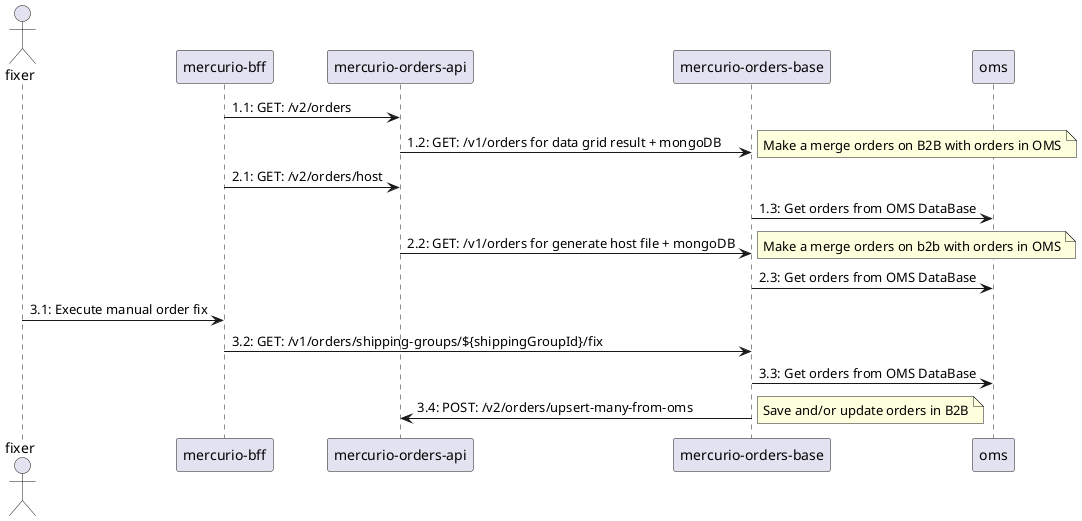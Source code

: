 @startuml
actor fixer
"mercurio-bff" -> "mercurio-orders-api" : 1.1: GET: /v2/orders
"mercurio-orders-api" -> "mercurio-orders-base" : 1.2: GET: /v1/orders for data grid result + mongoDB
note right: Make a merge orders on B2B with orders in OMS
"mercurio-bff" -> "mercurio-orders-api" : 2.1: GET: /v2/orders/host
oms <- "mercurio-orders-base" : 1.3: Get orders from OMS DataBase
"mercurio-orders-api" -> "mercurio-orders-base": 2.2: GET: /v1/orders for generate host file + mongoDB
note right: Make a merge orders on b2b with orders in OMS
oms <- "mercurio-orders-base" : 2.3: Get orders from OMS DataBase
fixer -> "mercurio-bff" : 3.1: Execute manual order fix
"mercurio-bff" -> "mercurio-orders-base" : 3.2: GET: /v1/orders/shipping-groups/${shippingGroupId}/fix
oms <- "mercurio-orders-base" : 3.3: Get orders from OMS DataBase
"mercurio-orders-base" -> "mercurio-orders-api" : 3.4: POST: /v2/orders/upsert-many-from-oms
note right: Save and/or update orders in B2B
@enduml